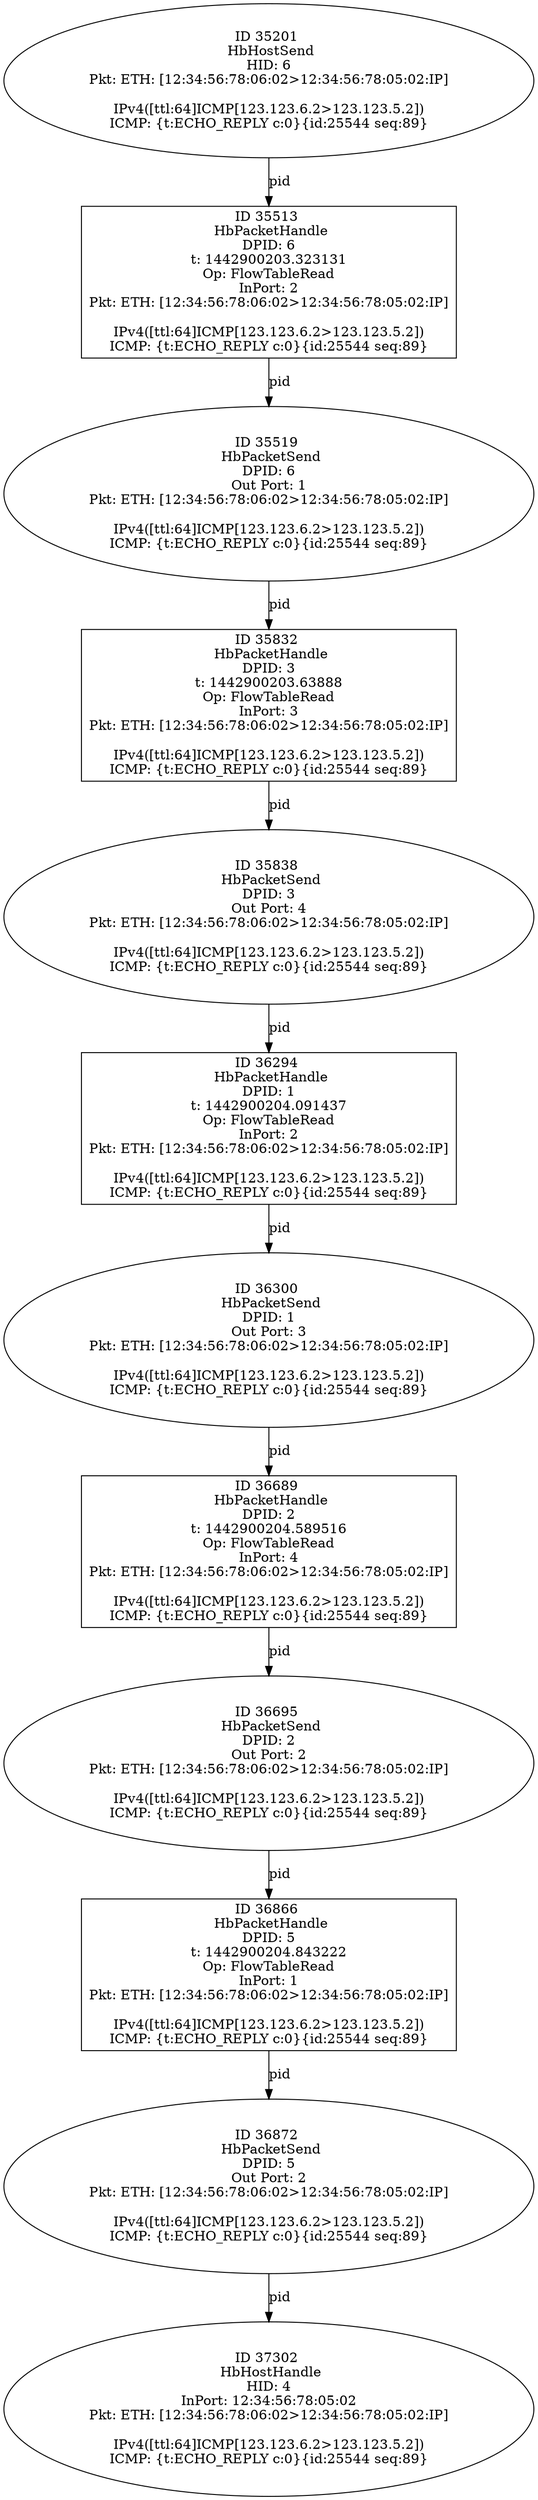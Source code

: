 strict digraph G {
35201 [shape=oval, event=<hb_events.HbHostSend object at 0x10f0f30d0>, label="ID 35201 
 HbHostSend
HID: 6
Pkt: ETH: [12:34:56:78:06:02>12:34:56:78:05:02:IP]

IPv4([ttl:64]ICMP[123.123.6.2>123.123.5.2])
ICMP: {t:ECHO_REPLY c:0}{id:25544 seq:89}"];
36866 [shape=box, event=<hb_events.HbPacketHandle object at 0x10f8a3a90>, label="ID 36866 
 HbPacketHandle
DPID: 5
t: 1442900204.843222
Op: FlowTableRead
InPort: 1
Pkt: ETH: [12:34:56:78:06:02>12:34:56:78:05:02:IP]

IPv4([ttl:64]ICMP[123.123.6.2>123.123.5.2])
ICMP: {t:ECHO_REPLY c:0}{id:25544 seq:89}"];
36294 [shape=box, event=<hb_events.HbPacketHandle object at 0x10f56ef10>, label="ID 36294 
 HbPacketHandle
DPID: 1
t: 1442900204.091437
Op: FlowTableRead
InPort: 2
Pkt: ETH: [12:34:56:78:06:02>12:34:56:78:05:02:IP]

IPv4([ttl:64]ICMP[123.123.6.2>123.123.5.2])
ICMP: {t:ECHO_REPLY c:0}{id:25544 seq:89}"];
36872 [shape=oval, event=<hb_events.HbPacketSend object at 0x10f8a3f90>, label="ID 36872 
 HbPacketSend
DPID: 5
Out Port: 2
Pkt: ETH: [12:34:56:78:06:02>12:34:56:78:05:02:IP]

IPv4([ttl:64]ICMP[123.123.6.2>123.123.5.2])
ICMP: {t:ECHO_REPLY c:0}{id:25544 seq:89}"];
36300 [shape=oval, event=<hb_events.HbPacketSend object at 0x10f5458d0>, label="ID 36300 
 HbPacketSend
DPID: 1
Out Port: 3
Pkt: ETH: [12:34:56:78:06:02>12:34:56:78:05:02:IP]

IPv4([ttl:64]ICMP[123.123.6.2>123.123.5.2])
ICMP: {t:ECHO_REPLY c:0}{id:25544 seq:89}"];
36689 [shape=box, event=<hb_events.HbPacketHandle object at 0x10f7bb890>, label="ID 36689 
 HbPacketHandle
DPID: 2
t: 1442900204.589516
Op: FlowTableRead
InPort: 4
Pkt: ETH: [12:34:56:78:06:02>12:34:56:78:05:02:IP]

IPv4([ttl:64]ICMP[123.123.6.2>123.123.5.2])
ICMP: {t:ECHO_REPLY c:0}{id:25544 seq:89}"];
37302 [shape=oval, event=<hb_events.HbHostHandle object at 0x10fac8e10>, label="ID 37302 
 HbHostHandle
HID: 4
InPort: 12:34:56:78:05:02
Pkt: ETH: [12:34:56:78:06:02>12:34:56:78:05:02:IP]

IPv4([ttl:64]ICMP[123.123.6.2>123.123.5.2])
ICMP: {t:ECHO_REPLY c:0}{id:25544 seq:89}"];
36695 [shape=oval, event=<hb_events.HbPacketSend object at 0x10f7bbb50>, label="ID 36695 
 HbPacketSend
DPID: 2
Out Port: 2
Pkt: ETH: [12:34:56:78:06:02>12:34:56:78:05:02:IP]

IPv4([ttl:64]ICMP[123.123.6.2>123.123.5.2])
ICMP: {t:ECHO_REPLY c:0}{id:25544 seq:89}"];
35832 [shape=box, event=<hb_events.HbPacketHandle object at 0x10f30ba90>, label="ID 35832 
 HbPacketHandle
DPID: 3
t: 1442900203.63888
Op: FlowTableRead
InPort: 3
Pkt: ETH: [12:34:56:78:06:02>12:34:56:78:05:02:IP]

IPv4([ttl:64]ICMP[123.123.6.2>123.123.5.2])
ICMP: {t:ECHO_REPLY c:0}{id:25544 seq:89}"];
35513 [shape=box, event=<hb_events.HbPacketHandle object at 0x10f1fb910>, label="ID 35513 
 HbPacketHandle
DPID: 6
t: 1442900203.323131
Op: FlowTableRead
InPort: 2
Pkt: ETH: [12:34:56:78:06:02>12:34:56:78:05:02:IP]

IPv4([ttl:64]ICMP[123.123.6.2>123.123.5.2])
ICMP: {t:ECHO_REPLY c:0}{id:25544 seq:89}"];
35838 [shape=oval, event=<hb_events.HbPacketSend object at 0x10f333cd0>, label="ID 35838 
 HbPacketSend
DPID: 3
Out Port: 4
Pkt: ETH: [12:34:56:78:06:02>12:34:56:78:05:02:IP]

IPv4([ttl:64]ICMP[123.123.6.2>123.123.5.2])
ICMP: {t:ECHO_REPLY c:0}{id:25544 seq:89}"];
35519 [shape=oval, event=<hb_events.HbPacketSend object at 0x10f1fbb90>, label="ID 35519 
 HbPacketSend
DPID: 6
Out Port: 1
Pkt: ETH: [12:34:56:78:06:02>12:34:56:78:05:02:IP]

IPv4([ttl:64]ICMP[123.123.6.2>123.123.5.2])
ICMP: {t:ECHO_REPLY c:0}{id:25544 seq:89}"];
35201 -> 35513  [rel=pid, label=pid];
36866 -> 36872  [rel=pid, label=pid];
36294 -> 36300  [rel=pid, label=pid];
36872 -> 37302  [rel=pid, label=pid];
36300 -> 36689  [rel=pid, label=pid];
36689 -> 36695  [rel=pid, label=pid];
36695 -> 36866  [rel=pid, label=pid];
35832 -> 35838  [rel=pid, label=pid];
35513 -> 35519  [rel=pid, label=pid];
35838 -> 36294  [rel=pid, label=pid];
35519 -> 35832  [rel=pid, label=pid];
}
